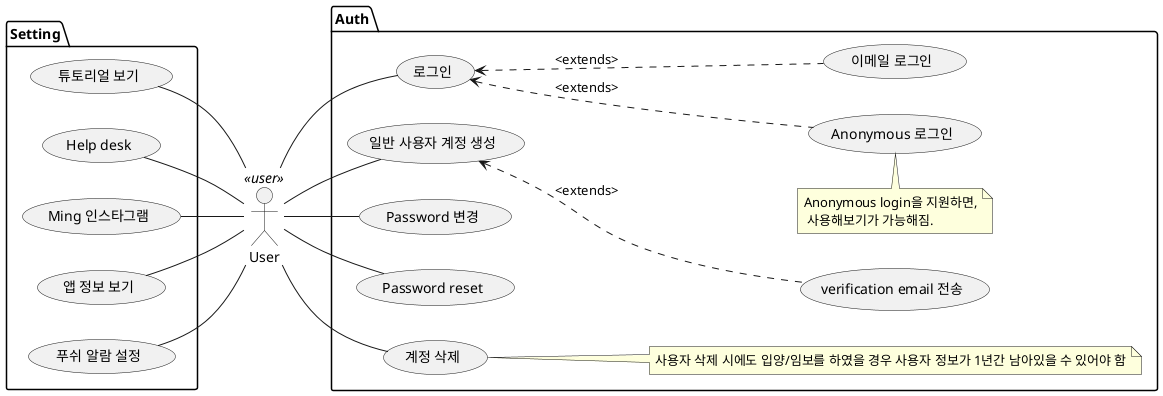 @startuml Basic Functionality
left to right direction

actor :User: << user >> as user


package Auth {
    usecase "로그인" as login
    usecase "일반 사용자 계정 생성" as signup
    usecase "이메일 로그인" as email_login
    usecase "Anonymous 로그인" as anonymous_login
    usecase "Password 변경" as modify_pwd
    usecase "Password reset" as reset_pwd
    usecase "계정 삭제" as delete_account
    usecase "verification email 전송" as verification_email

    login <.. email_login: <extends>
    login <.. anonymous_login: <extends>

    note "Anonymous login을 지원하면,\n 사용해보기가 가능해짐." as note1
    note1 .right. anonymous_login
    note "사용자 삭제 시에도 입양/임보를 하였을 경우 사용자 정보가 1년간 남아있을 수 있어야 함" as note3
    delete_account .. note3

    user -- login
    user -- signup
    user -- modify_pwd
    user -- reset_pwd
    user -- delete_account

    signup <.. verification_email : <extends>
}

package Setting {
    usecase "푸쉬 알람 설정" as setup_push
    usecase "앱 정보 보기" as app_info
    usecase "Ming 인스타그램" as go_insta
    usecase "Help desk" as help_desk
    usecase "튜토리얼 보기" as tutorial

    user -up- setup_push
    user -up- app_info
    user -up- go_insta
    user -up- help_desk
    user -up- tutorial
}

@enduml

